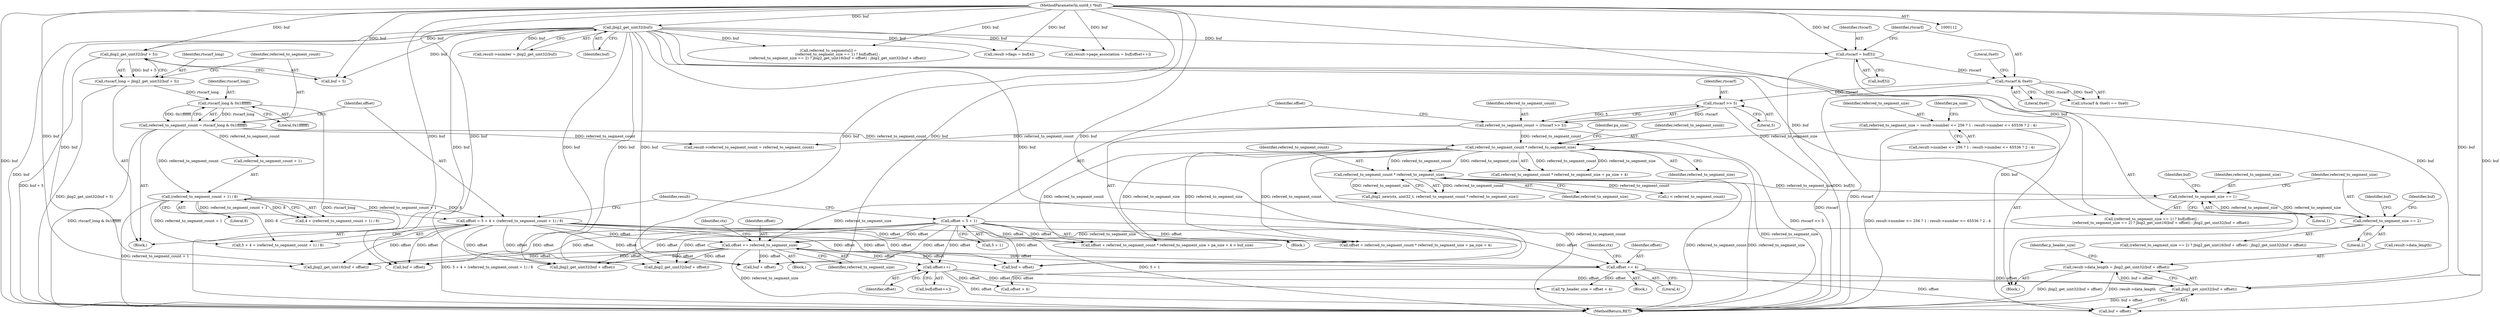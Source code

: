 digraph "0_ghostscript_e698d5c11d27212aa1098bc5b1673a3378563092_11@integer" {
"1000398" [label="(Call,result->data_length = jbig2_get_uint32(buf + offset))"];
"1000402" [label="(Call,jbig2_get_uint32(buf + offset))"];
"1000155" [label="(Call,jbig2_get_uint32(buf))"];
"1000114" [label="(MethodParameterIn,uint8_t *buf)"];
"1000383" [label="(Call,offset++)"];
"1000329" [label="(Call,offset += referred_to_segment_size)"];
"1000311" [label="(Call,referred_to_segment_size == 1)"];
"1000280" [label="(Call,referred_to_segment_count * referred_to_segment_size)"];
"1000247" [label="(Call,referred_to_segment_count * referred_to_segment_size)"];
"1000200" [label="(Call,referred_to_segment_count = (rtscarf >> 5))"];
"1000202" [label="(Call,rtscarf >> 5)"];
"1000171" [label="(Call,rtscarf & 0xe0)"];
"1000164" [label="(Call,rtscarf = buf[5])"];
"1000182" [label="(Call,referred_to_segment_count = rtscarf_long & 0x1fffffff)"];
"1000184" [label="(Call,rtscarf_long & 0x1fffffff)"];
"1000176" [label="(Call,rtscarf_long = jbig2_get_uint32(buf + 5))"];
"1000178" [label="(Call,jbig2_get_uint32(buf + 5))"];
"1000215" [label="(Call,referred_to_segment_size = result->number <= 256 ? 1 : result->number <= 65536 ? 2 : 4)"];
"1000318" [label="(Call,referred_to_segment_size == 2)"];
"1000187" [label="(Call,offset = 5 + 4 + (referred_to_segment_count + 1) / 8)"];
"1000193" [label="(Call,(referred_to_segment_count + 1) / 8)"];
"1000205" [label="(Call,offset = 5 + 1)"];
"1000372" [label="(Call,offset += 4)"];
"1000174" [label="(Literal,0xe0)"];
"1000155" [label="(Call,jbig2_get_uint32(buf))"];
"1000310" [label="(Call,(referred_to_segment_size == 1) ? buf[offset] :\n                (referred_to_segment_size == 2) ? jbig2_get_uint16(buf + offset) : jbig2_get_uint32(buf + offset))"];
"1000216" [label="(Identifier,referred_to_segment_size)"];
"1000386" [label="(Identifier,ctx)"];
"1000311" [label="(Call,referred_to_segment_size == 1)"];
"1000403" [label="(Call,buf + offset)"];
"1000331" [label="(Identifier,referred_to_segment_size)"];
"1000173" [label="(Literal,0xe0)"];
"1000243" [label="(Call,offset + referred_to_segment_count * referred_to_segment_size + pa_size + 4 > buf_size)"];
"1000199" [label="(Block,)"];
"1000321" [label="(Call,jbig2_get_uint16(buf + offset))"];
"1000305" [label="(Block,)"];
"1000171" [label="(Call,rtscarf & 0xe0)"];
"1000406" [label="(Call,*p_header_size = offset + 4)"];
"1000317" [label="(Call,(referred_to_segment_size == 2) ? jbig2_get_uint16(buf + offset) : jbig2_get_uint32(buf + offset))"];
"1000197" [label="(Literal,8)"];
"1000193" [label="(Call,(referred_to_segment_count + 1) / 8)"];
"1000322" [label="(Call,buf + offset)"];
"1000333" [label="(Identifier,ctx)"];
"1000383" [label="(Call,offset++)"];
"1000151" [label="(Call,result->number = jbig2_get_uint32(buf))"];
"1000408" [label="(Identifier,p_header_size)"];
"1000247" [label="(Call,referred_to_segment_count * referred_to_segment_size)"];
"1000323" [label="(Identifier,buf)"];
"1000179" [label="(Call,buf + 5)"];
"1000244" [label="(Call,offset + referred_to_segment_count * referred_to_segment_size + pa_size + 4)"];
"1000206" [label="(Identifier,offset)"];
"1000409" [label="(Call,offset + 4)"];
"1000398" [label="(Call,result->data_length = jbig2_get_uint32(buf + offset))"];
"1000191" [label="(Call,4 + (referred_to_segment_count + 1) / 8)"];
"1000203" [label="(Identifier,rtscarf)"];
"1000373" [label="(Identifier,offset)"];
"1000282" [label="(Identifier,referred_to_segment_size)"];
"1000177" [label="(Identifier,rtscarf_long)"];
"1000189" [label="(Call,5 + 4 + (referred_to_segment_count + 1) / 8)"];
"1000212" [label="(Identifier,result)"];
"1000184" [label="(Call,rtscarf_long & 0x1fffffff)"];
"1000402" [label="(Call,jbig2_get_uint32(buf + offset))"];
"1000368" [label="(Call,jbig2_get_uint32(buf + offset))"];
"1000399" [label="(Call,result->data_length)"];
"1000187" [label="(Call,offset = 5 + 4 + (referred_to_segment_count + 1) / 8)"];
"1000327" [label="(Identifier,buf)"];
"1000215" [label="(Call,referred_to_segment_size = result->number <= 256 ? 1 : result->number <= 65536 ? 2 : 4)"];
"1000313" [label="(Literal,1)"];
"1000114" [label="(MethodParameterIn,uint8_t *buf)"];
"1000251" [label="(Identifier,pa_size)"];
"1000318" [label="(Call,referred_to_segment_size == 2)"];
"1000170" [label="(Call,(rtscarf & 0xe0) == 0xe0)"];
"1000205" [label="(Call,offset = 5 + 1)"];
"1000117" [label="(Block,)"];
"1000329" [label="(Call,offset += referred_to_segment_size)"];
"1000182" [label="(Call,referred_to_segment_count = rtscarf_long & 0x1fffffff)"];
"1000330" [label="(Identifier,offset)"];
"1000374" [label="(Literal,4)"];
"1000320" [label="(Literal,2)"];
"1000249" [label="(Identifier,referred_to_segment_size)"];
"1000325" [label="(Call,jbig2_get_uint32(buf + offset))"];
"1000315" [label="(Identifier,buf)"];
"1000188" [label="(Identifier,offset)"];
"1000281" [label="(Identifier,referred_to_segment_count)"];
"1000165" [label="(Identifier,rtscarf)"];
"1000233" [label="(Identifier,pa_size)"];
"1000246" [label="(Call,referred_to_segment_count * referred_to_segment_size + pa_size + 4)"];
"1000156" [label="(Identifier,buf)"];
"1000372" [label="(Call,offset += 4)"];
"1000312" [label="(Identifier,referred_to_segment_size)"];
"1000248" [label="(Identifier,referred_to_segment_count)"];
"1000166" [label="(Call,buf[5])"];
"1000172" [label="(Identifier,rtscarf)"];
"1000280" [label="(Call,referred_to_segment_count * referred_to_segment_size)"];
"1000202" [label="(Call,rtscarf >> 5)"];
"1000217" [label="(Call,result->number <= 256 ? 1 : result->number <= 65536 ? 2 : 4)"];
"1000300" [label="(Call,i < referred_to_segment_count)"];
"1000185" [label="(Identifier,rtscarf_long)"];
"1000207" [label="(Call,5 + 1)"];
"1000381" [label="(Call,buf[offset++])"];
"1000363" [label="(Block,)"];
"1000194" [label="(Call,referred_to_segment_count + 1)"];
"1000326" [label="(Call,buf + offset)"];
"1000178" [label="(Call,jbig2_get_uint32(buf + 5))"];
"1000175" [label="(Block,)"];
"1000204" [label="(Literal,5)"];
"1000186" [label="(Literal,0x1fffffff)"];
"1000201" [label="(Identifier,referred_to_segment_count)"];
"1000176" [label="(Call,rtscarf_long = jbig2_get_uint32(buf + 5))"];
"1000319" [label="(Identifier,referred_to_segment_size)"];
"1000210" [label="(Call,result->referred_to_segment_count = referred_to_segment_count)"];
"1000157" [label="(Call,result->flags = buf[4])"];
"1000419" [label="(MethodReturn,RET)"];
"1000377" [label="(Call,result->page_association = buf[offset++])"];
"1000277" [label="(Call,jbig2_new(ctx, uint32_t, referred_to_segment_count * referred_to_segment_size))"];
"1000306" [label="(Call,referred_to_segments[i] =\n                (referred_to_segment_size == 1) ? buf[offset] :\n                (referred_to_segment_size == 2) ? jbig2_get_uint16(buf + offset) : jbig2_get_uint32(buf + offset))"];
"1000164" [label="(Call,rtscarf = buf[5])"];
"1000369" [label="(Call,buf + offset)"];
"1000200" [label="(Call,referred_to_segment_count = (rtscarf >> 5))"];
"1000183" [label="(Identifier,referred_to_segment_count)"];
"1000384" [label="(Identifier,offset)"];
"1000398" -> "1000117"  [label="AST: "];
"1000398" -> "1000402"  [label="CFG: "];
"1000399" -> "1000398"  [label="AST: "];
"1000402" -> "1000398"  [label="AST: "];
"1000408" -> "1000398"  [label="CFG: "];
"1000398" -> "1000419"  [label="DDG: jbig2_get_uint32(buf + offset)"];
"1000398" -> "1000419"  [label="DDG: result->data_length"];
"1000402" -> "1000398"  [label="DDG: buf + offset"];
"1000402" -> "1000403"  [label="CFG: "];
"1000403" -> "1000402"  [label="AST: "];
"1000402" -> "1000419"  [label="DDG: buf + offset"];
"1000155" -> "1000402"  [label="DDG: buf"];
"1000114" -> "1000402"  [label="DDG: buf"];
"1000383" -> "1000402"  [label="DDG: offset"];
"1000372" -> "1000402"  [label="DDG: offset"];
"1000155" -> "1000151"  [label="AST: "];
"1000155" -> "1000156"  [label="CFG: "];
"1000156" -> "1000155"  [label="AST: "];
"1000151" -> "1000155"  [label="CFG: "];
"1000155" -> "1000419"  [label="DDG: buf"];
"1000155" -> "1000151"  [label="DDG: buf"];
"1000114" -> "1000155"  [label="DDG: buf"];
"1000155" -> "1000157"  [label="DDG: buf"];
"1000155" -> "1000164"  [label="DDG: buf"];
"1000155" -> "1000178"  [label="DDG: buf"];
"1000155" -> "1000179"  [label="DDG: buf"];
"1000155" -> "1000306"  [label="DDG: buf"];
"1000155" -> "1000310"  [label="DDG: buf"];
"1000155" -> "1000321"  [label="DDG: buf"];
"1000155" -> "1000322"  [label="DDG: buf"];
"1000155" -> "1000325"  [label="DDG: buf"];
"1000155" -> "1000326"  [label="DDG: buf"];
"1000155" -> "1000368"  [label="DDG: buf"];
"1000155" -> "1000369"  [label="DDG: buf"];
"1000155" -> "1000377"  [label="DDG: buf"];
"1000155" -> "1000403"  [label="DDG: buf"];
"1000114" -> "1000112"  [label="AST: "];
"1000114" -> "1000419"  [label="DDG: buf"];
"1000114" -> "1000157"  [label="DDG: buf"];
"1000114" -> "1000164"  [label="DDG: buf"];
"1000114" -> "1000178"  [label="DDG: buf"];
"1000114" -> "1000179"  [label="DDG: buf"];
"1000114" -> "1000306"  [label="DDG: buf"];
"1000114" -> "1000310"  [label="DDG: buf"];
"1000114" -> "1000321"  [label="DDG: buf"];
"1000114" -> "1000322"  [label="DDG: buf"];
"1000114" -> "1000325"  [label="DDG: buf"];
"1000114" -> "1000326"  [label="DDG: buf"];
"1000114" -> "1000368"  [label="DDG: buf"];
"1000114" -> "1000369"  [label="DDG: buf"];
"1000114" -> "1000377"  [label="DDG: buf"];
"1000114" -> "1000403"  [label="DDG: buf"];
"1000383" -> "1000381"  [label="AST: "];
"1000383" -> "1000384"  [label="CFG: "];
"1000384" -> "1000383"  [label="AST: "];
"1000381" -> "1000383"  [label="CFG: "];
"1000329" -> "1000383"  [label="DDG: offset"];
"1000187" -> "1000383"  [label="DDG: offset"];
"1000205" -> "1000383"  [label="DDG: offset"];
"1000383" -> "1000403"  [label="DDG: offset"];
"1000383" -> "1000406"  [label="DDG: offset"];
"1000383" -> "1000409"  [label="DDG: offset"];
"1000329" -> "1000305"  [label="AST: "];
"1000329" -> "1000331"  [label="CFG: "];
"1000330" -> "1000329"  [label="AST: "];
"1000331" -> "1000329"  [label="AST: "];
"1000333" -> "1000329"  [label="CFG: "];
"1000329" -> "1000419"  [label="DDG: referred_to_segment_size"];
"1000329" -> "1000321"  [label="DDG: offset"];
"1000329" -> "1000322"  [label="DDG: offset"];
"1000329" -> "1000325"  [label="DDG: offset"];
"1000329" -> "1000326"  [label="DDG: offset"];
"1000311" -> "1000329"  [label="DDG: referred_to_segment_size"];
"1000318" -> "1000329"  [label="DDG: referred_to_segment_size"];
"1000187" -> "1000329"  [label="DDG: offset"];
"1000205" -> "1000329"  [label="DDG: offset"];
"1000329" -> "1000368"  [label="DDG: offset"];
"1000329" -> "1000369"  [label="DDG: offset"];
"1000329" -> "1000372"  [label="DDG: offset"];
"1000311" -> "1000310"  [label="AST: "];
"1000311" -> "1000313"  [label="CFG: "];
"1000312" -> "1000311"  [label="AST: "];
"1000313" -> "1000311"  [label="AST: "];
"1000315" -> "1000311"  [label="CFG: "];
"1000319" -> "1000311"  [label="CFG: "];
"1000280" -> "1000311"  [label="DDG: referred_to_segment_size"];
"1000318" -> "1000311"  [label="DDG: referred_to_segment_size"];
"1000311" -> "1000318"  [label="DDG: referred_to_segment_size"];
"1000280" -> "1000277"  [label="AST: "];
"1000280" -> "1000282"  [label="CFG: "];
"1000281" -> "1000280"  [label="AST: "];
"1000282" -> "1000280"  [label="AST: "];
"1000277" -> "1000280"  [label="CFG: "];
"1000280" -> "1000419"  [label="DDG: referred_to_segment_size"];
"1000280" -> "1000419"  [label="DDG: referred_to_segment_count"];
"1000280" -> "1000277"  [label="DDG: referred_to_segment_count"];
"1000280" -> "1000277"  [label="DDG: referred_to_segment_size"];
"1000247" -> "1000280"  [label="DDG: referred_to_segment_count"];
"1000247" -> "1000280"  [label="DDG: referred_to_segment_size"];
"1000280" -> "1000300"  [label="DDG: referred_to_segment_count"];
"1000247" -> "1000246"  [label="AST: "];
"1000247" -> "1000249"  [label="CFG: "];
"1000248" -> "1000247"  [label="AST: "];
"1000249" -> "1000247"  [label="AST: "];
"1000251" -> "1000247"  [label="CFG: "];
"1000247" -> "1000419"  [label="DDG: referred_to_segment_count"];
"1000247" -> "1000419"  [label="DDG: referred_to_segment_size"];
"1000247" -> "1000243"  [label="DDG: referred_to_segment_count"];
"1000247" -> "1000243"  [label="DDG: referred_to_segment_size"];
"1000247" -> "1000244"  [label="DDG: referred_to_segment_count"];
"1000247" -> "1000244"  [label="DDG: referred_to_segment_size"];
"1000247" -> "1000246"  [label="DDG: referred_to_segment_count"];
"1000247" -> "1000246"  [label="DDG: referred_to_segment_size"];
"1000200" -> "1000247"  [label="DDG: referred_to_segment_count"];
"1000182" -> "1000247"  [label="DDG: referred_to_segment_count"];
"1000215" -> "1000247"  [label="DDG: referred_to_segment_size"];
"1000200" -> "1000199"  [label="AST: "];
"1000200" -> "1000202"  [label="CFG: "];
"1000201" -> "1000200"  [label="AST: "];
"1000202" -> "1000200"  [label="AST: "];
"1000206" -> "1000200"  [label="CFG: "];
"1000200" -> "1000419"  [label="DDG: rtscarf >> 5"];
"1000202" -> "1000200"  [label="DDG: rtscarf"];
"1000202" -> "1000200"  [label="DDG: 5"];
"1000200" -> "1000210"  [label="DDG: referred_to_segment_count"];
"1000202" -> "1000204"  [label="CFG: "];
"1000203" -> "1000202"  [label="AST: "];
"1000204" -> "1000202"  [label="AST: "];
"1000202" -> "1000419"  [label="DDG: rtscarf"];
"1000171" -> "1000202"  [label="DDG: rtscarf"];
"1000171" -> "1000170"  [label="AST: "];
"1000171" -> "1000173"  [label="CFG: "];
"1000172" -> "1000171"  [label="AST: "];
"1000173" -> "1000171"  [label="AST: "];
"1000174" -> "1000171"  [label="CFG: "];
"1000171" -> "1000419"  [label="DDG: rtscarf"];
"1000171" -> "1000170"  [label="DDG: rtscarf"];
"1000171" -> "1000170"  [label="DDG: 0xe0"];
"1000164" -> "1000171"  [label="DDG: rtscarf"];
"1000164" -> "1000117"  [label="AST: "];
"1000164" -> "1000166"  [label="CFG: "];
"1000165" -> "1000164"  [label="AST: "];
"1000166" -> "1000164"  [label="AST: "];
"1000172" -> "1000164"  [label="CFG: "];
"1000164" -> "1000419"  [label="DDG: buf[5]"];
"1000182" -> "1000175"  [label="AST: "];
"1000182" -> "1000184"  [label="CFG: "];
"1000183" -> "1000182"  [label="AST: "];
"1000184" -> "1000182"  [label="AST: "];
"1000188" -> "1000182"  [label="CFG: "];
"1000182" -> "1000419"  [label="DDG: rtscarf_long & 0x1fffffff"];
"1000184" -> "1000182"  [label="DDG: rtscarf_long"];
"1000184" -> "1000182"  [label="DDG: 0x1fffffff"];
"1000182" -> "1000193"  [label="DDG: referred_to_segment_count"];
"1000182" -> "1000194"  [label="DDG: referred_to_segment_count"];
"1000182" -> "1000210"  [label="DDG: referred_to_segment_count"];
"1000184" -> "1000186"  [label="CFG: "];
"1000185" -> "1000184"  [label="AST: "];
"1000186" -> "1000184"  [label="AST: "];
"1000184" -> "1000419"  [label="DDG: rtscarf_long"];
"1000176" -> "1000184"  [label="DDG: rtscarf_long"];
"1000176" -> "1000175"  [label="AST: "];
"1000176" -> "1000178"  [label="CFG: "];
"1000177" -> "1000176"  [label="AST: "];
"1000178" -> "1000176"  [label="AST: "];
"1000183" -> "1000176"  [label="CFG: "];
"1000176" -> "1000419"  [label="DDG: jbig2_get_uint32(buf + 5)"];
"1000178" -> "1000176"  [label="DDG: buf + 5"];
"1000178" -> "1000179"  [label="CFG: "];
"1000179" -> "1000178"  [label="AST: "];
"1000178" -> "1000419"  [label="DDG: buf + 5"];
"1000215" -> "1000117"  [label="AST: "];
"1000215" -> "1000217"  [label="CFG: "];
"1000216" -> "1000215"  [label="AST: "];
"1000217" -> "1000215"  [label="AST: "];
"1000233" -> "1000215"  [label="CFG: "];
"1000215" -> "1000419"  [label="DDG: result->number <= 256 ? 1 : result->number <= 65536 ? 2 : 4"];
"1000318" -> "1000317"  [label="AST: "];
"1000318" -> "1000320"  [label="CFG: "];
"1000319" -> "1000318"  [label="AST: "];
"1000320" -> "1000318"  [label="AST: "];
"1000323" -> "1000318"  [label="CFG: "];
"1000327" -> "1000318"  [label="CFG: "];
"1000187" -> "1000175"  [label="AST: "];
"1000187" -> "1000189"  [label="CFG: "];
"1000188" -> "1000187"  [label="AST: "];
"1000189" -> "1000187"  [label="AST: "];
"1000212" -> "1000187"  [label="CFG: "];
"1000187" -> "1000419"  [label="DDG: 5 + 4 + (referred_to_segment_count + 1) / 8"];
"1000193" -> "1000187"  [label="DDG: referred_to_segment_count + 1"];
"1000193" -> "1000187"  [label="DDG: 8"];
"1000187" -> "1000243"  [label="DDG: offset"];
"1000187" -> "1000244"  [label="DDG: offset"];
"1000187" -> "1000321"  [label="DDG: offset"];
"1000187" -> "1000322"  [label="DDG: offset"];
"1000187" -> "1000325"  [label="DDG: offset"];
"1000187" -> "1000326"  [label="DDG: offset"];
"1000187" -> "1000368"  [label="DDG: offset"];
"1000187" -> "1000369"  [label="DDG: offset"];
"1000187" -> "1000372"  [label="DDG: offset"];
"1000193" -> "1000191"  [label="AST: "];
"1000193" -> "1000197"  [label="CFG: "];
"1000194" -> "1000193"  [label="AST: "];
"1000197" -> "1000193"  [label="AST: "];
"1000191" -> "1000193"  [label="CFG: "];
"1000193" -> "1000419"  [label="DDG: referred_to_segment_count + 1"];
"1000193" -> "1000189"  [label="DDG: referred_to_segment_count + 1"];
"1000193" -> "1000189"  [label="DDG: 8"];
"1000193" -> "1000191"  [label="DDG: referred_to_segment_count + 1"];
"1000193" -> "1000191"  [label="DDG: 8"];
"1000205" -> "1000199"  [label="AST: "];
"1000205" -> "1000207"  [label="CFG: "];
"1000206" -> "1000205"  [label="AST: "];
"1000207" -> "1000205"  [label="AST: "];
"1000212" -> "1000205"  [label="CFG: "];
"1000205" -> "1000419"  [label="DDG: 5 + 1"];
"1000205" -> "1000243"  [label="DDG: offset"];
"1000205" -> "1000244"  [label="DDG: offset"];
"1000205" -> "1000321"  [label="DDG: offset"];
"1000205" -> "1000322"  [label="DDG: offset"];
"1000205" -> "1000325"  [label="DDG: offset"];
"1000205" -> "1000326"  [label="DDG: offset"];
"1000205" -> "1000368"  [label="DDG: offset"];
"1000205" -> "1000369"  [label="DDG: offset"];
"1000205" -> "1000372"  [label="DDG: offset"];
"1000372" -> "1000363"  [label="AST: "];
"1000372" -> "1000374"  [label="CFG: "];
"1000373" -> "1000372"  [label="AST: "];
"1000374" -> "1000372"  [label="AST: "];
"1000386" -> "1000372"  [label="CFG: "];
"1000372" -> "1000403"  [label="DDG: offset"];
"1000372" -> "1000406"  [label="DDG: offset"];
"1000372" -> "1000409"  [label="DDG: offset"];
}
